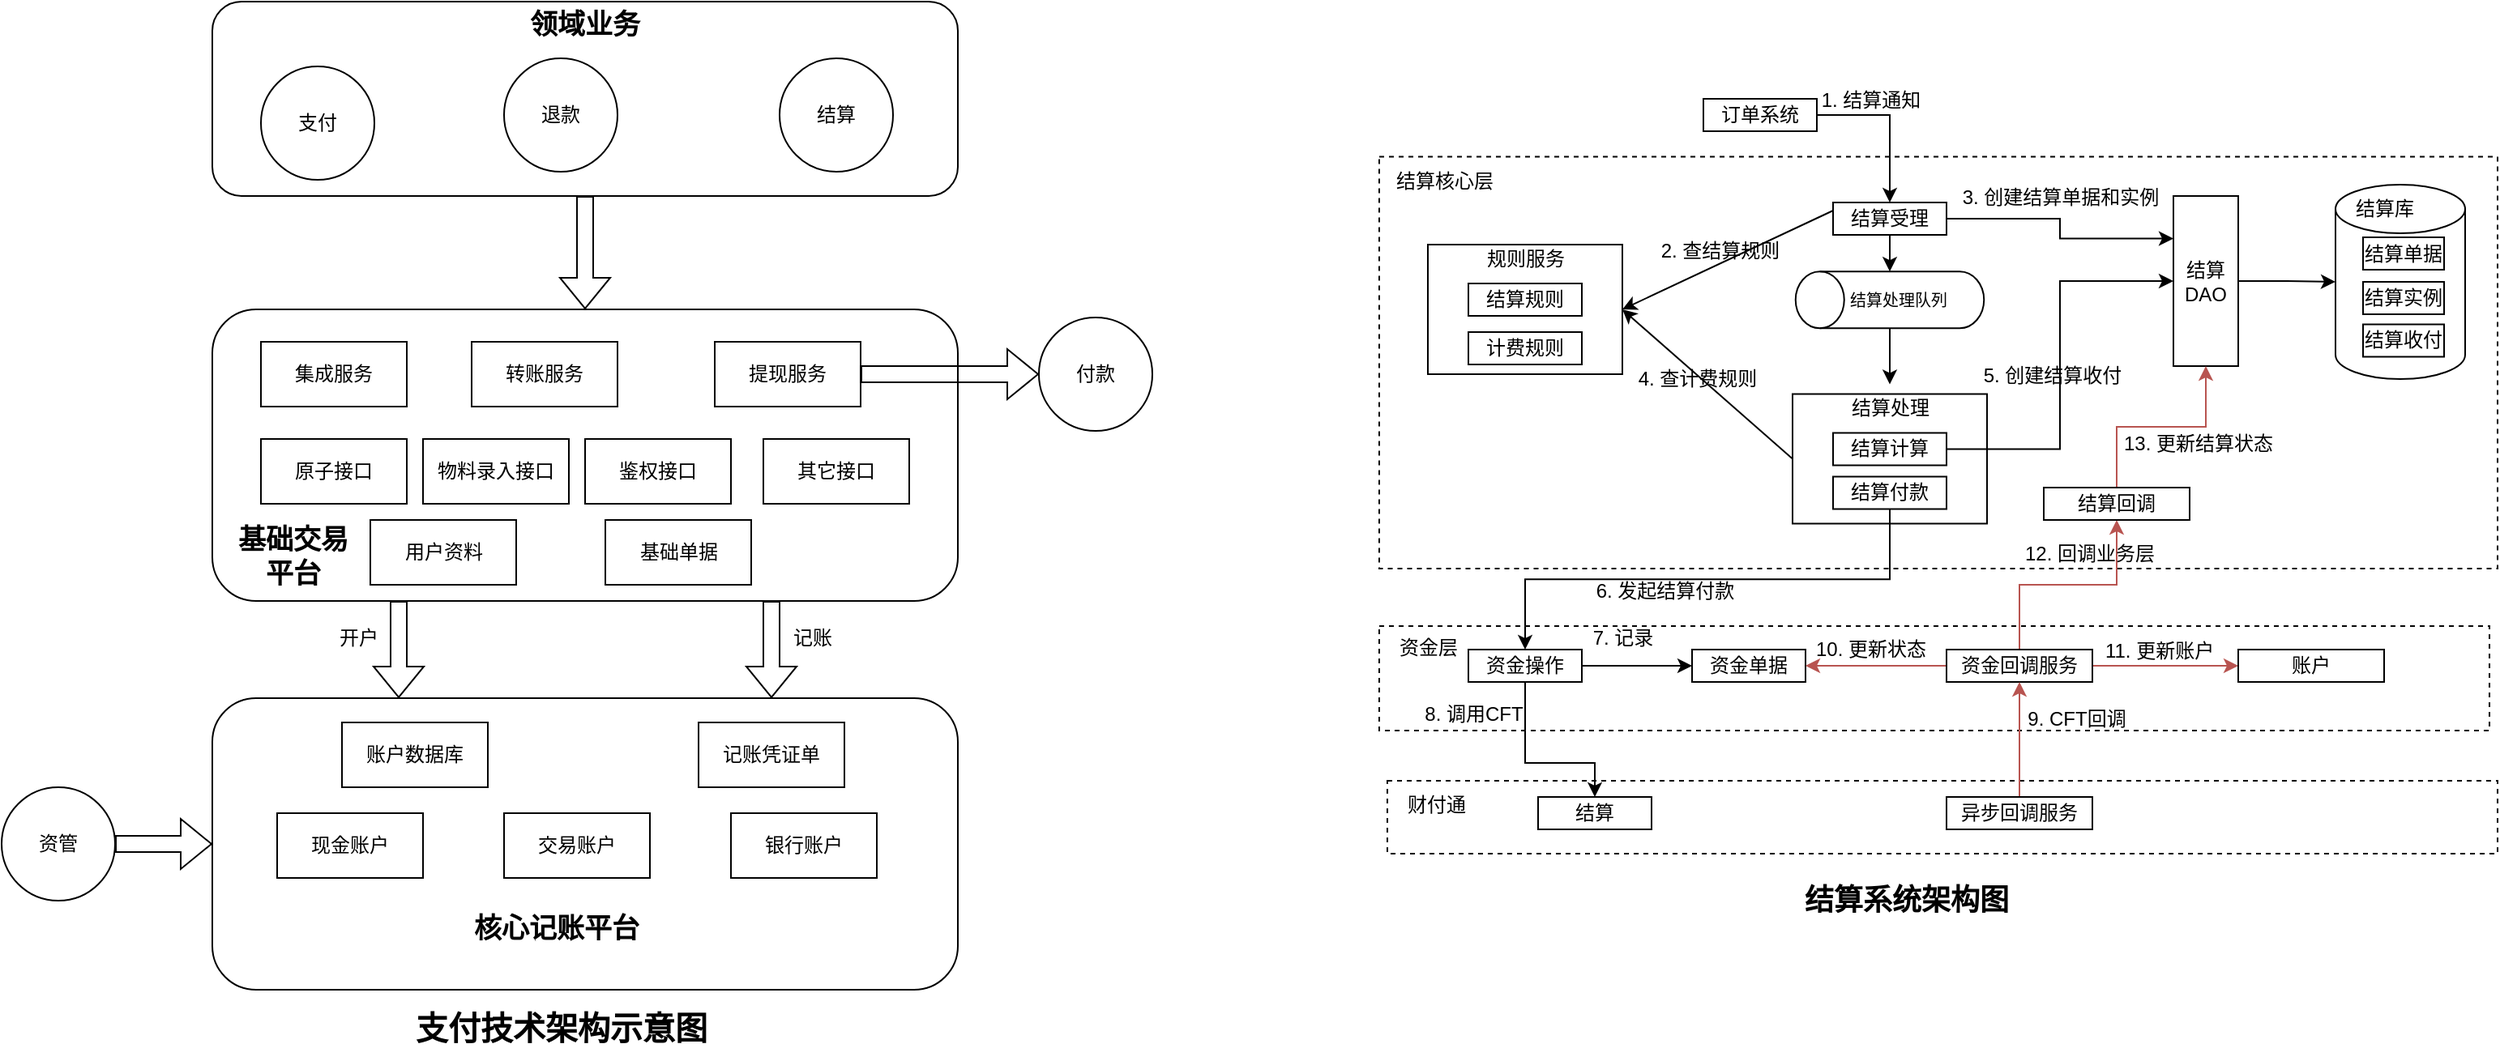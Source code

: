 <mxfile version="24.7.6">
  <diagram name="第 1 页" id="gPMJK_AAhSudHWWJOeFY">
    <mxGraphModel dx="1180" dy="732" grid="1" gridSize="10" guides="1" tooltips="1" connect="1" arrows="1" fold="1" page="1" pageScale="1" pageWidth="827" pageHeight="1169" math="0" shadow="0">
      <root>
        <mxCell id="0" />
        <mxCell id="1" parent="0" />
        <mxCell id="3E3HlsRtL0pauLYrI34w-65" value="" style="rounded=0;whiteSpace=wrap;html=1;dashed=1;" vertex="1" parent="1">
          <mxGeometry x="870" y="195.75" width="690" height="254.25" as="geometry" />
        </mxCell>
        <mxCell id="3E3HlsRtL0pauLYrI34w-64" value="" style="rounded=0;whiteSpace=wrap;html=1;dashed=1;" vertex="1" parent="1">
          <mxGeometry x="870" y="485.5" width="685" height="64.5" as="geometry" />
        </mxCell>
        <mxCell id="3E3HlsRtL0pauLYrI34w-63" value="" style="rounded=0;whiteSpace=wrap;html=1;dashed=1;" vertex="1" parent="1">
          <mxGeometry x="875" y="581" width="685" height="45" as="geometry" />
        </mxCell>
        <mxCell id="vBdCcDkNuVXMJskja2hN-22" style="edgeStyle=orthogonalEdgeStyle;rounded=0;orthogonalLoop=1;jettySize=auto;html=1;exitX=0.5;exitY=1;exitDx=0;exitDy=0;entryX=0.5;entryY=0;entryDx=0;entryDy=0;shape=flexArrow;" parent="1" source="vBdCcDkNuVXMJskja2hN-1" target="vBdCcDkNuVXMJskja2hN-5" edge="1">
          <mxGeometry relative="1" as="geometry" />
        </mxCell>
        <mxCell id="vBdCcDkNuVXMJskja2hN-1" value="" style="rounded=1;whiteSpace=wrap;html=1;" parent="1" vertex="1">
          <mxGeometry x="150" y="100" width="460" height="120" as="geometry" />
        </mxCell>
        <mxCell id="vBdCcDkNuVXMJskja2hN-2" value="支付" style="ellipse;whiteSpace=wrap;html=1;aspect=fixed;" parent="1" vertex="1">
          <mxGeometry x="180" y="140" width="70" height="70" as="geometry" />
        </mxCell>
        <mxCell id="vBdCcDkNuVXMJskja2hN-3" value="退款" style="ellipse;whiteSpace=wrap;html=1;aspect=fixed;" parent="1" vertex="1">
          <mxGeometry x="330" y="135" width="70" height="70" as="geometry" />
        </mxCell>
        <mxCell id="vBdCcDkNuVXMJskja2hN-4" value="结算" style="ellipse;whiteSpace=wrap;html=1;aspect=fixed;" parent="1" vertex="1">
          <mxGeometry x="500" y="135" width="70" height="70" as="geometry" />
        </mxCell>
        <mxCell id="vBdCcDkNuVXMJskja2hN-23" style="edgeStyle=orthogonalEdgeStyle;rounded=0;orthogonalLoop=1;jettySize=auto;html=1;exitX=0.25;exitY=1;exitDx=0;exitDy=0;entryX=0.25;entryY=0;entryDx=0;entryDy=0;shape=flexArrow;" parent="1" source="vBdCcDkNuVXMJskja2hN-5" target="vBdCcDkNuVXMJskja2hN-15" edge="1">
          <mxGeometry relative="1" as="geometry" />
        </mxCell>
        <mxCell id="vBdCcDkNuVXMJskja2hN-24" style="edgeStyle=orthogonalEdgeStyle;rounded=0;orthogonalLoop=1;jettySize=auto;html=1;exitX=0.75;exitY=1;exitDx=0;exitDy=0;entryX=0.75;entryY=0;entryDx=0;entryDy=0;shape=flexArrow;" parent="1" source="vBdCcDkNuVXMJskja2hN-5" target="vBdCcDkNuVXMJskja2hN-15" edge="1">
          <mxGeometry relative="1" as="geometry" />
        </mxCell>
        <mxCell id="vBdCcDkNuVXMJskja2hN-5" value="" style="rounded=1;whiteSpace=wrap;html=1;" parent="1" vertex="1">
          <mxGeometry x="150" y="290" width="460" height="180" as="geometry" />
        </mxCell>
        <mxCell id="vBdCcDkNuVXMJskja2hN-6" value="集成服务" style="rounded=0;whiteSpace=wrap;html=1;" parent="1" vertex="1">
          <mxGeometry x="180" y="310" width="90" height="40" as="geometry" />
        </mxCell>
        <mxCell id="vBdCcDkNuVXMJskja2hN-7" value="转账服务" style="rounded=0;whiteSpace=wrap;html=1;" parent="1" vertex="1">
          <mxGeometry x="310" y="310" width="90" height="40" as="geometry" />
        </mxCell>
        <mxCell id="vBdCcDkNuVXMJskja2hN-33" style="edgeStyle=orthogonalEdgeStyle;rounded=0;orthogonalLoop=1;jettySize=auto;html=1;exitX=1;exitY=0.5;exitDx=0;exitDy=0;entryX=0;entryY=0.5;entryDx=0;entryDy=0;shape=flexArrow;" parent="1" source="vBdCcDkNuVXMJskja2hN-8" target="vBdCcDkNuVXMJskja2hN-32" edge="1">
          <mxGeometry relative="1" as="geometry" />
        </mxCell>
        <mxCell id="vBdCcDkNuVXMJskja2hN-8" value="提现服务" style="rounded=0;whiteSpace=wrap;html=1;" parent="1" vertex="1">
          <mxGeometry x="460" y="310" width="90" height="40" as="geometry" />
        </mxCell>
        <mxCell id="vBdCcDkNuVXMJskja2hN-9" value="原子接口" style="rounded=0;whiteSpace=wrap;html=1;" parent="1" vertex="1">
          <mxGeometry x="180" y="370" width="90" height="40" as="geometry" />
        </mxCell>
        <mxCell id="vBdCcDkNuVXMJskja2hN-10" value="物料录入接口" style="rounded=0;whiteSpace=wrap;html=1;" parent="1" vertex="1">
          <mxGeometry x="280" y="370" width="90" height="40" as="geometry" />
        </mxCell>
        <mxCell id="vBdCcDkNuVXMJskja2hN-11" value="鉴权接口" style="rounded=0;whiteSpace=wrap;html=1;" parent="1" vertex="1">
          <mxGeometry x="380" y="370" width="90" height="40" as="geometry" />
        </mxCell>
        <mxCell id="vBdCcDkNuVXMJskja2hN-12" value="其它接口" style="rounded=0;whiteSpace=wrap;html=1;" parent="1" vertex="1">
          <mxGeometry x="490" y="370" width="90" height="40" as="geometry" />
        </mxCell>
        <mxCell id="vBdCcDkNuVXMJskja2hN-13" value="用户资料" style="rounded=0;whiteSpace=wrap;html=1;" parent="1" vertex="1">
          <mxGeometry x="247.5" y="420" width="90" height="40" as="geometry" />
        </mxCell>
        <mxCell id="vBdCcDkNuVXMJskja2hN-14" value="基础单据" style="rounded=0;whiteSpace=wrap;html=1;" parent="1" vertex="1">
          <mxGeometry x="392.5" y="420" width="90" height="40" as="geometry" />
        </mxCell>
        <mxCell id="vBdCcDkNuVXMJskja2hN-15" value="" style="rounded=1;whiteSpace=wrap;html=1;" parent="1" vertex="1">
          <mxGeometry x="150" y="530" width="460" height="180" as="geometry" />
        </mxCell>
        <mxCell id="vBdCcDkNuVXMJskja2hN-16" value="账户数据库" style="rounded=0;whiteSpace=wrap;html=1;" parent="1" vertex="1">
          <mxGeometry x="230" y="545" width="90" height="40" as="geometry" />
        </mxCell>
        <mxCell id="vBdCcDkNuVXMJskja2hN-17" value="记账凭证单" style="rounded=0;whiteSpace=wrap;html=1;" parent="1" vertex="1">
          <mxGeometry x="450" y="545" width="90" height="40" as="geometry" />
        </mxCell>
        <mxCell id="vBdCcDkNuVXMJskja2hN-18" value="现金账户" style="rounded=0;whiteSpace=wrap;html=1;" parent="1" vertex="1">
          <mxGeometry x="190" y="601" width="90" height="40" as="geometry" />
        </mxCell>
        <mxCell id="vBdCcDkNuVXMJskja2hN-19" value="交易账户" style="rounded=0;whiteSpace=wrap;html=1;" parent="1" vertex="1">
          <mxGeometry x="330" y="601" width="90" height="40" as="geometry" />
        </mxCell>
        <mxCell id="vBdCcDkNuVXMJskja2hN-20" value="银行账户" style="rounded=0;whiteSpace=wrap;html=1;" parent="1" vertex="1">
          <mxGeometry x="470" y="601" width="90" height="40" as="geometry" />
        </mxCell>
        <mxCell id="vBdCcDkNuVXMJskja2hN-21" value="&lt;b&gt;&lt;font style=&quot;font-size: 17px;&quot;&gt;领域业务&lt;/font&gt;&lt;/b&gt;" style="text;html=1;align=center;verticalAlign=middle;whiteSpace=wrap;rounded=0;" parent="1" vertex="1">
          <mxGeometry x="335" y="100" width="90" height="30" as="geometry" />
        </mxCell>
        <mxCell id="vBdCcDkNuVXMJskja2hN-25" value="开户" style="text;html=1;align=center;verticalAlign=middle;resizable=0;points=[];autosize=1;strokeColor=none;fillColor=none;" parent="1" vertex="1">
          <mxGeometry x="215" y="478" width="50" height="30" as="geometry" />
        </mxCell>
        <mxCell id="vBdCcDkNuVXMJskja2hN-26" value="记账" style="text;html=1;align=center;verticalAlign=middle;resizable=0;points=[];autosize=1;strokeColor=none;fillColor=none;" parent="1" vertex="1">
          <mxGeometry x="495" y="478" width="50" height="30" as="geometry" />
        </mxCell>
        <mxCell id="vBdCcDkNuVXMJskja2hN-27" value="&lt;b&gt;&lt;font style=&quot;font-size: 17px;&quot;&gt;基础交易平台&lt;/font&gt;&lt;/b&gt;" style="text;html=1;align=center;verticalAlign=middle;whiteSpace=wrap;rounded=0;" parent="1" vertex="1">
          <mxGeometry x="160" y="420" width="80" height="45" as="geometry" />
        </mxCell>
        <mxCell id="vBdCcDkNuVXMJskja2hN-29" value="&lt;b&gt;&lt;font style=&quot;font-size: 17px;&quot;&gt;核心记账平台&lt;/font&gt;&lt;/b&gt;" style="text;html=1;align=center;verticalAlign=middle;whiteSpace=wrap;rounded=0;" parent="1" vertex="1">
          <mxGeometry x="285" y="650" width="155" height="45" as="geometry" />
        </mxCell>
        <mxCell id="vBdCcDkNuVXMJskja2hN-31" style="edgeStyle=orthogonalEdgeStyle;rounded=0;orthogonalLoop=1;jettySize=auto;html=1;exitX=1;exitY=0.5;exitDx=0;exitDy=0;entryX=0;entryY=0.5;entryDx=0;entryDy=0;shape=flexArrow;" parent="1" source="vBdCcDkNuVXMJskja2hN-30" target="vBdCcDkNuVXMJskja2hN-15" edge="1">
          <mxGeometry relative="1" as="geometry" />
        </mxCell>
        <mxCell id="vBdCcDkNuVXMJskja2hN-30" value="资管" style="ellipse;whiteSpace=wrap;html=1;aspect=fixed;" parent="1" vertex="1">
          <mxGeometry x="20" y="585" width="70" height="70" as="geometry" />
        </mxCell>
        <mxCell id="vBdCcDkNuVXMJskja2hN-32" value="付款" style="ellipse;whiteSpace=wrap;html=1;aspect=fixed;" parent="1" vertex="1">
          <mxGeometry x="660" y="295" width="70" height="70" as="geometry" />
        </mxCell>
        <mxCell id="vBdCcDkNuVXMJskja2hN-34" value="&lt;b&gt;&lt;font style=&quot;font-size: 20px;&quot;&gt;支付技术架构示意图&lt;/font&gt;&lt;/b&gt;" style="text;html=1;align=center;verticalAlign=middle;resizable=0;points=[];autosize=1;strokeColor=none;fillColor=none;" parent="1" vertex="1">
          <mxGeometry x="265" y="713" width="200" height="40" as="geometry" />
        </mxCell>
        <mxCell id="3E3HlsRtL0pauLYrI34w-2" value="" style="rounded=0;whiteSpace=wrap;html=1;" vertex="1" parent="1">
          <mxGeometry x="900" y="250" width="120" height="80" as="geometry" />
        </mxCell>
        <mxCell id="3E3HlsRtL0pauLYrI34w-3" value="结算规则" style="rounded=0;whiteSpace=wrap;html=1;" vertex="1" parent="1">
          <mxGeometry x="925" y="274" width="70" height="20" as="geometry" />
        </mxCell>
        <mxCell id="3E3HlsRtL0pauLYrI34w-4" value="计费规则" style="rounded=0;whiteSpace=wrap;html=1;" vertex="1" parent="1">
          <mxGeometry x="925" y="304" width="70" height="20" as="geometry" />
        </mxCell>
        <mxCell id="3E3HlsRtL0pauLYrI34w-5" value="规则服务" style="text;html=1;align=center;verticalAlign=middle;resizable=0;points=[];autosize=1;strokeColor=none;fillColor=none;" vertex="1" parent="1">
          <mxGeometry x="925" y="244" width="70" height="30" as="geometry" />
        </mxCell>
        <mxCell id="3E3HlsRtL0pauLYrI34w-30" style="rounded=0;orthogonalLoop=1;jettySize=auto;html=1;exitX=0;exitY=0.25;exitDx=0;exitDy=0;entryX=1;entryY=0.5;entryDx=0;entryDy=0;" edge="1" parent="1" source="3E3HlsRtL0pauLYrI34w-6" target="3E3HlsRtL0pauLYrI34w-2">
          <mxGeometry relative="1" as="geometry" />
        </mxCell>
        <mxCell id="3E3HlsRtL0pauLYrI34w-38" style="edgeStyle=orthogonalEdgeStyle;rounded=0;orthogonalLoop=1;jettySize=auto;html=1;exitX=0.5;exitY=1;exitDx=0;exitDy=0;entryX=1;entryY=0.5;entryDx=0;entryDy=0;entryPerimeter=0;" edge="1" parent="1" source="3E3HlsRtL0pauLYrI34w-6" target="3E3HlsRtL0pauLYrI34w-7">
          <mxGeometry relative="1" as="geometry">
            <mxPoint x="1185" y="260" as="targetPoint" />
          </mxGeometry>
        </mxCell>
        <mxCell id="3E3HlsRtL0pauLYrI34w-40" style="edgeStyle=orthogonalEdgeStyle;rounded=0;orthogonalLoop=1;jettySize=auto;html=1;exitX=1;exitY=0.5;exitDx=0;exitDy=0;entryX=0;entryY=0.25;entryDx=0;entryDy=0;" edge="1" parent="1" source="3E3HlsRtL0pauLYrI34w-6" target="3E3HlsRtL0pauLYrI34w-13">
          <mxGeometry relative="1" as="geometry" />
        </mxCell>
        <mxCell id="3E3HlsRtL0pauLYrI34w-6" value="结算受理" style="rounded=0;whiteSpace=wrap;html=1;" vertex="1" parent="1">
          <mxGeometry x="1150" y="224" width="70" height="20" as="geometry" />
        </mxCell>
        <mxCell id="3E3HlsRtL0pauLYrI34w-9" value="" style="rounded=0;whiteSpace=wrap;html=1;" vertex="1" parent="1">
          <mxGeometry x="1125" y="342.25" width="120" height="80" as="geometry" />
        </mxCell>
        <mxCell id="3E3HlsRtL0pauLYrI34w-41" style="edgeStyle=orthogonalEdgeStyle;rounded=0;orthogonalLoop=1;jettySize=auto;html=1;exitX=1;exitY=0.5;exitDx=0;exitDy=0;entryX=0;entryY=0.5;entryDx=0;entryDy=0;" edge="1" parent="1" source="3E3HlsRtL0pauLYrI34w-10" target="3E3HlsRtL0pauLYrI34w-13">
          <mxGeometry relative="1" as="geometry" />
        </mxCell>
        <mxCell id="3E3HlsRtL0pauLYrI34w-10" value="结算计算" style="rounded=0;whiteSpace=wrap;html=1;" vertex="1" parent="1">
          <mxGeometry x="1150" y="366.25" width="70" height="20" as="geometry" />
        </mxCell>
        <mxCell id="3E3HlsRtL0pauLYrI34w-46" style="edgeStyle=orthogonalEdgeStyle;rounded=0;orthogonalLoop=1;jettySize=auto;html=1;exitX=0.5;exitY=1;exitDx=0;exitDy=0;entryX=0.5;entryY=0;entryDx=0;entryDy=0;" edge="1" parent="1" source="3E3HlsRtL0pauLYrI34w-11" target="3E3HlsRtL0pauLYrI34w-22">
          <mxGeometry relative="1" as="geometry" />
        </mxCell>
        <mxCell id="3E3HlsRtL0pauLYrI34w-11" value="结算付款" style="rounded=0;whiteSpace=wrap;html=1;" vertex="1" parent="1">
          <mxGeometry x="1150" y="393.25" width="70" height="20" as="geometry" />
        </mxCell>
        <mxCell id="3E3HlsRtL0pauLYrI34w-12" value="结算处理" style="text;html=1;align=center;verticalAlign=middle;resizable=0;points=[];autosize=1;strokeColor=none;fillColor=none;" vertex="1" parent="1">
          <mxGeometry x="1150" y="336.25" width="70" height="30" as="geometry" />
        </mxCell>
        <mxCell id="3E3HlsRtL0pauLYrI34w-13" value="结算DAO" style="rounded=0;whiteSpace=wrap;html=1;" vertex="1" parent="1">
          <mxGeometry x="1360" y="220" width="40" height="105" as="geometry" />
        </mxCell>
        <mxCell id="3E3HlsRtL0pauLYrI34w-14" value="" style="shape=cylinder3;whiteSpace=wrap;html=1;boundedLbl=1;backgroundOutline=1;size=15;" vertex="1" parent="1">
          <mxGeometry x="1460" y="213" width="80" height="120" as="geometry" />
        </mxCell>
        <mxCell id="3E3HlsRtL0pauLYrI34w-15" value="结算库" style="text;html=1;align=center;verticalAlign=middle;resizable=0;points=[];autosize=1;strokeColor=none;fillColor=none;" vertex="1" parent="1">
          <mxGeometry x="1460" y="213" width="60" height="30" as="geometry" />
        </mxCell>
        <mxCell id="3E3HlsRtL0pauLYrI34w-16" value="结算单据" style="rounded=0;whiteSpace=wrap;html=1;" vertex="1" parent="1">
          <mxGeometry x="1477" y="245.5" width="50" height="20" as="geometry" />
        </mxCell>
        <mxCell id="3E3HlsRtL0pauLYrI34w-17" value="结算实例" style="rounded=0;whiteSpace=wrap;html=1;" vertex="1" parent="1">
          <mxGeometry x="1477" y="273" width="50" height="20" as="geometry" />
        </mxCell>
        <mxCell id="3E3HlsRtL0pauLYrI34w-18" value="结算收付" style="rounded=0;whiteSpace=wrap;html=1;" vertex="1" parent="1">
          <mxGeometry x="1477" y="299.25" width="50" height="20" as="geometry" />
        </mxCell>
        <mxCell id="3E3HlsRtL0pauLYrI34w-20" style="edgeStyle=orthogonalEdgeStyle;rounded=0;orthogonalLoop=1;jettySize=auto;html=1;exitX=1;exitY=0.5;exitDx=0;exitDy=0;entryX=0.5;entryY=0;entryDx=0;entryDy=0;" edge="1" parent="1" source="3E3HlsRtL0pauLYrI34w-19" target="3E3HlsRtL0pauLYrI34w-6">
          <mxGeometry relative="1" as="geometry" />
        </mxCell>
        <mxCell id="3E3HlsRtL0pauLYrI34w-19" value="订单系统" style="rounded=0;whiteSpace=wrap;html=1;" vertex="1" parent="1">
          <mxGeometry x="1070" y="160" width="70" height="20" as="geometry" />
        </mxCell>
        <mxCell id="3E3HlsRtL0pauLYrI34w-21" value="1. 结算通知" style="text;html=1;align=center;verticalAlign=middle;resizable=0;points=[];autosize=1;strokeColor=none;fillColor=none;" vertex="1" parent="1">
          <mxGeometry x="1133" y="146" width="80" height="30" as="geometry" />
        </mxCell>
        <mxCell id="3E3HlsRtL0pauLYrI34w-48" style="edgeStyle=orthogonalEdgeStyle;rounded=0;orthogonalLoop=1;jettySize=auto;html=1;exitX=1;exitY=0.5;exitDx=0;exitDy=0;entryX=0;entryY=0.5;entryDx=0;entryDy=0;" edge="1" parent="1" source="3E3HlsRtL0pauLYrI34w-22" target="3E3HlsRtL0pauLYrI34w-24">
          <mxGeometry relative="1" as="geometry" />
        </mxCell>
        <mxCell id="3E3HlsRtL0pauLYrI34w-50" style="edgeStyle=orthogonalEdgeStyle;rounded=0;orthogonalLoop=1;jettySize=auto;html=1;exitX=0.5;exitY=1;exitDx=0;exitDy=0;entryX=0.5;entryY=0;entryDx=0;entryDy=0;" edge="1" parent="1" source="3E3HlsRtL0pauLYrI34w-22" target="3E3HlsRtL0pauLYrI34w-27">
          <mxGeometry relative="1" as="geometry">
            <Array as="points">
              <mxPoint x="960" y="570" />
              <mxPoint x="1003" y="570" />
            </Array>
          </mxGeometry>
        </mxCell>
        <mxCell id="3E3HlsRtL0pauLYrI34w-22" value="资金操作" style="rounded=0;whiteSpace=wrap;html=1;" vertex="1" parent="1">
          <mxGeometry x="925" y="500" width="70" height="20" as="geometry" />
        </mxCell>
        <mxCell id="3E3HlsRtL0pauLYrI34w-24" value="资金单据" style="rounded=0;whiteSpace=wrap;html=1;" vertex="1" parent="1">
          <mxGeometry x="1063" y="500" width="70" height="20" as="geometry" />
        </mxCell>
        <mxCell id="3E3HlsRtL0pauLYrI34w-54" style="edgeStyle=orthogonalEdgeStyle;rounded=0;orthogonalLoop=1;jettySize=auto;html=1;exitX=0;exitY=0.5;exitDx=0;exitDy=0;entryX=1;entryY=0.5;entryDx=0;entryDy=0;fillColor=#f8cecc;strokeColor=#b85450;" edge="1" parent="1" source="3E3HlsRtL0pauLYrI34w-25" target="3E3HlsRtL0pauLYrI34w-24">
          <mxGeometry relative="1" as="geometry" />
        </mxCell>
        <mxCell id="3E3HlsRtL0pauLYrI34w-57" style="edgeStyle=orthogonalEdgeStyle;rounded=0;orthogonalLoop=1;jettySize=auto;html=1;exitX=1;exitY=0.5;exitDx=0;exitDy=0;entryX=0;entryY=0.5;entryDx=0;entryDy=0;fillColor=#f8cecc;strokeColor=#b85450;" edge="1" parent="1" source="3E3HlsRtL0pauLYrI34w-25" target="3E3HlsRtL0pauLYrI34w-26">
          <mxGeometry relative="1" as="geometry" />
        </mxCell>
        <mxCell id="3E3HlsRtL0pauLYrI34w-59" style="edgeStyle=orthogonalEdgeStyle;rounded=0;orthogonalLoop=1;jettySize=auto;html=1;exitX=0.5;exitY=0;exitDx=0;exitDy=0;entryX=0.5;entryY=1;entryDx=0;entryDy=0;fillColor=#f8cecc;strokeColor=#b85450;" edge="1" parent="1" source="3E3HlsRtL0pauLYrI34w-25" target="3E3HlsRtL0pauLYrI34w-42">
          <mxGeometry relative="1" as="geometry" />
        </mxCell>
        <mxCell id="3E3HlsRtL0pauLYrI34w-25" value="资金回调服务" style="rounded=0;whiteSpace=wrap;html=1;" vertex="1" parent="1">
          <mxGeometry x="1220" y="500" width="90" height="20" as="geometry" />
        </mxCell>
        <mxCell id="3E3HlsRtL0pauLYrI34w-26" value="账户" style="rounded=0;whiteSpace=wrap;html=1;" vertex="1" parent="1">
          <mxGeometry x="1400" y="500" width="90" height="20" as="geometry" />
        </mxCell>
        <mxCell id="3E3HlsRtL0pauLYrI34w-27" value="结算" style="rounded=0;whiteSpace=wrap;html=1;" vertex="1" parent="1">
          <mxGeometry x="968" y="591" width="70" height="20" as="geometry" />
        </mxCell>
        <mxCell id="3E3HlsRtL0pauLYrI34w-52" style="edgeStyle=orthogonalEdgeStyle;rounded=0;orthogonalLoop=1;jettySize=auto;html=1;exitX=0.5;exitY=0;exitDx=0;exitDy=0;entryX=0.5;entryY=1;entryDx=0;entryDy=0;fillColor=#f8cecc;strokeColor=#b85450;" edge="1" parent="1" source="3E3HlsRtL0pauLYrI34w-28" target="3E3HlsRtL0pauLYrI34w-25">
          <mxGeometry relative="1" as="geometry" />
        </mxCell>
        <mxCell id="3E3HlsRtL0pauLYrI34w-28" value="异步回调服务" style="rounded=0;whiteSpace=wrap;html=1;" vertex="1" parent="1">
          <mxGeometry x="1220" y="591" width="90" height="20" as="geometry" />
        </mxCell>
        <mxCell id="3E3HlsRtL0pauLYrI34w-31" value="2. 查结算规则" style="text;html=1;align=center;verticalAlign=middle;resizable=0;points=[];autosize=1;strokeColor=none;fillColor=none;" vertex="1" parent="1">
          <mxGeometry x="1030" y="239" width="100" height="30" as="geometry" />
        </mxCell>
        <mxCell id="3E3HlsRtL0pauLYrI34w-33" style="rounded=0;orthogonalLoop=1;jettySize=auto;html=1;exitX=0;exitY=0.5;exitDx=0;exitDy=0;entryX=1;entryY=0.5;entryDx=0;entryDy=0;" edge="1" parent="1" source="3E3HlsRtL0pauLYrI34w-9" target="3E3HlsRtL0pauLYrI34w-2">
          <mxGeometry relative="1" as="geometry" />
        </mxCell>
        <mxCell id="3E3HlsRtL0pauLYrI34w-34" value="4. 查计费规则" style="text;html=1;align=center;verticalAlign=middle;resizable=0;points=[];autosize=1;strokeColor=none;fillColor=none;" vertex="1" parent="1">
          <mxGeometry x="1016" y="318" width="100" height="30" as="geometry" />
        </mxCell>
        <mxCell id="3E3HlsRtL0pauLYrI34w-39" style="edgeStyle=orthogonalEdgeStyle;rounded=0;orthogonalLoop=1;jettySize=auto;html=1;exitX=0;exitY=0.5;exitDx=0;exitDy=0;exitPerimeter=0;" edge="1" parent="1" source="3E3HlsRtL0pauLYrI34w-7" target="3E3HlsRtL0pauLYrI34w-12">
          <mxGeometry relative="1" as="geometry" />
        </mxCell>
        <mxCell id="3E3HlsRtL0pauLYrI34w-7" value="" style="shape=cylinder3;whiteSpace=wrap;html=1;boundedLbl=1;backgroundOutline=1;size=15;rotation=-90;" vertex="1" parent="1">
          <mxGeometry x="1167.5" y="226" width="35" height="116.25" as="geometry" />
        </mxCell>
        <mxCell id="3E3HlsRtL0pauLYrI34w-8" value="结算处理队列" style="text;html=1;align=center;verticalAlign=middle;resizable=0;points=[];autosize=1;strokeColor=none;fillColor=none;fontSize=10;" vertex="1" parent="1">
          <mxGeometry x="1150" y="269" width="80" height="30" as="geometry" />
        </mxCell>
        <mxCell id="3E3HlsRtL0pauLYrI34w-61" style="edgeStyle=orthogonalEdgeStyle;rounded=0;orthogonalLoop=1;jettySize=auto;html=1;exitX=0.5;exitY=0;exitDx=0;exitDy=0;entryX=0.5;entryY=1;entryDx=0;entryDy=0;fillColor=#f8cecc;strokeColor=#b85450;" edge="1" parent="1" source="3E3HlsRtL0pauLYrI34w-42" target="3E3HlsRtL0pauLYrI34w-13">
          <mxGeometry relative="1" as="geometry" />
        </mxCell>
        <mxCell id="3E3HlsRtL0pauLYrI34w-42" value="结算回调" style="rounded=0;whiteSpace=wrap;html=1;" vertex="1" parent="1">
          <mxGeometry x="1280" y="400" width="90" height="20" as="geometry" />
        </mxCell>
        <mxCell id="3E3HlsRtL0pauLYrI34w-43" style="edgeStyle=orthogonalEdgeStyle;rounded=0;orthogonalLoop=1;jettySize=auto;html=1;exitX=1;exitY=0.5;exitDx=0;exitDy=0;entryX=0;entryY=0.5;entryDx=0;entryDy=0;entryPerimeter=0;" edge="1" parent="1" source="3E3HlsRtL0pauLYrI34w-13" target="3E3HlsRtL0pauLYrI34w-14">
          <mxGeometry relative="1" as="geometry" />
        </mxCell>
        <mxCell id="3E3HlsRtL0pauLYrI34w-44" value="3. 创建结算单据和实例" style="text;html=1;align=center;verticalAlign=middle;resizable=0;points=[];autosize=1;strokeColor=none;fillColor=none;" vertex="1" parent="1">
          <mxGeometry x="1220" y="206" width="140" height="30" as="geometry" />
        </mxCell>
        <mxCell id="3E3HlsRtL0pauLYrI34w-45" value="5. 创建结算收付" style="text;html=1;align=center;verticalAlign=middle;resizable=0;points=[];autosize=1;strokeColor=none;fillColor=none;" vertex="1" parent="1">
          <mxGeometry x="1230" y="316" width="110" height="30" as="geometry" />
        </mxCell>
        <mxCell id="3E3HlsRtL0pauLYrI34w-47" value="6. 发起结算付款" style="text;html=1;align=center;verticalAlign=middle;resizable=0;points=[];autosize=1;strokeColor=none;fillColor=none;" vertex="1" parent="1">
          <mxGeometry x="991" y="449" width="110" height="30" as="geometry" />
        </mxCell>
        <mxCell id="3E3HlsRtL0pauLYrI34w-49" value="7. 记录" style="text;html=1;align=center;verticalAlign=middle;resizable=0;points=[];autosize=1;strokeColor=none;fillColor=none;" vertex="1" parent="1">
          <mxGeometry x="990" y="478" width="60" height="30" as="geometry" />
        </mxCell>
        <mxCell id="3E3HlsRtL0pauLYrI34w-51" value="8. 调用CFT" style="text;html=1;align=center;verticalAlign=middle;resizable=0;points=[];autosize=1;strokeColor=none;fillColor=none;" vertex="1" parent="1">
          <mxGeometry x="888" y="525" width="80" height="30" as="geometry" />
        </mxCell>
        <mxCell id="3E3HlsRtL0pauLYrI34w-53" value="9. CFT回调" style="text;html=1;align=center;verticalAlign=middle;resizable=0;points=[];autosize=1;strokeColor=none;fillColor=none;" vertex="1" parent="1">
          <mxGeometry x="1260" y="528" width="80" height="30" as="geometry" />
        </mxCell>
        <mxCell id="3E3HlsRtL0pauLYrI34w-55" value="10. 更新状态" style="text;html=1;align=center;verticalAlign=middle;resizable=0;points=[];autosize=1;strokeColor=none;fillColor=none;" vertex="1" parent="1">
          <mxGeometry x="1128" y="485" width="90" height="30" as="geometry" />
        </mxCell>
        <mxCell id="3E3HlsRtL0pauLYrI34w-58" value="11. 更新账户" style="text;html=1;align=center;verticalAlign=middle;resizable=0;points=[];autosize=1;strokeColor=none;fillColor=none;" vertex="1" parent="1">
          <mxGeometry x="1306" y="486" width="90" height="30" as="geometry" />
        </mxCell>
        <mxCell id="3E3HlsRtL0pauLYrI34w-60" value="12. 回调业务层" style="text;html=1;align=center;verticalAlign=middle;resizable=0;points=[];autosize=1;strokeColor=none;fillColor=none;" vertex="1" parent="1">
          <mxGeometry x="1258" y="426" width="100" height="30" as="geometry" />
        </mxCell>
        <mxCell id="3E3HlsRtL0pauLYrI34w-62" value="13. 更新结算状态" style="text;html=1;align=center;verticalAlign=middle;resizable=0;points=[];autosize=1;strokeColor=none;fillColor=none;" vertex="1" parent="1">
          <mxGeometry x="1315" y="358" width="120" height="30" as="geometry" />
        </mxCell>
        <mxCell id="3E3HlsRtL0pauLYrI34w-66" value="结算核心层" style="text;html=1;align=center;verticalAlign=middle;resizable=0;points=[];autosize=1;strokeColor=none;fillColor=none;" vertex="1" parent="1">
          <mxGeometry x="870" y="196" width="80" height="30" as="geometry" />
        </mxCell>
        <mxCell id="3E3HlsRtL0pauLYrI34w-67" value="资金层" style="text;html=1;align=center;verticalAlign=middle;resizable=0;points=[];autosize=1;strokeColor=none;fillColor=none;" vertex="1" parent="1">
          <mxGeometry x="870" y="484" width="60" height="30" as="geometry" />
        </mxCell>
        <mxCell id="3E3HlsRtL0pauLYrI34w-68" value="财付通" style="text;html=1;align=center;verticalAlign=middle;resizable=0;points=[];autosize=1;strokeColor=none;fillColor=none;" vertex="1" parent="1">
          <mxGeometry x="875" y="581" width="60" height="30" as="geometry" />
        </mxCell>
        <mxCell id="3E3HlsRtL0pauLYrI34w-69" value="结算系统架构图" style="text;html=1;align=center;verticalAlign=middle;resizable=0;points=[];autosize=1;strokeColor=none;fillColor=none;fontSize=18;fontStyle=1" vertex="1" parent="1">
          <mxGeometry x="1120" y="635" width="150" height="40" as="geometry" />
        </mxCell>
      </root>
    </mxGraphModel>
  </diagram>
</mxfile>

